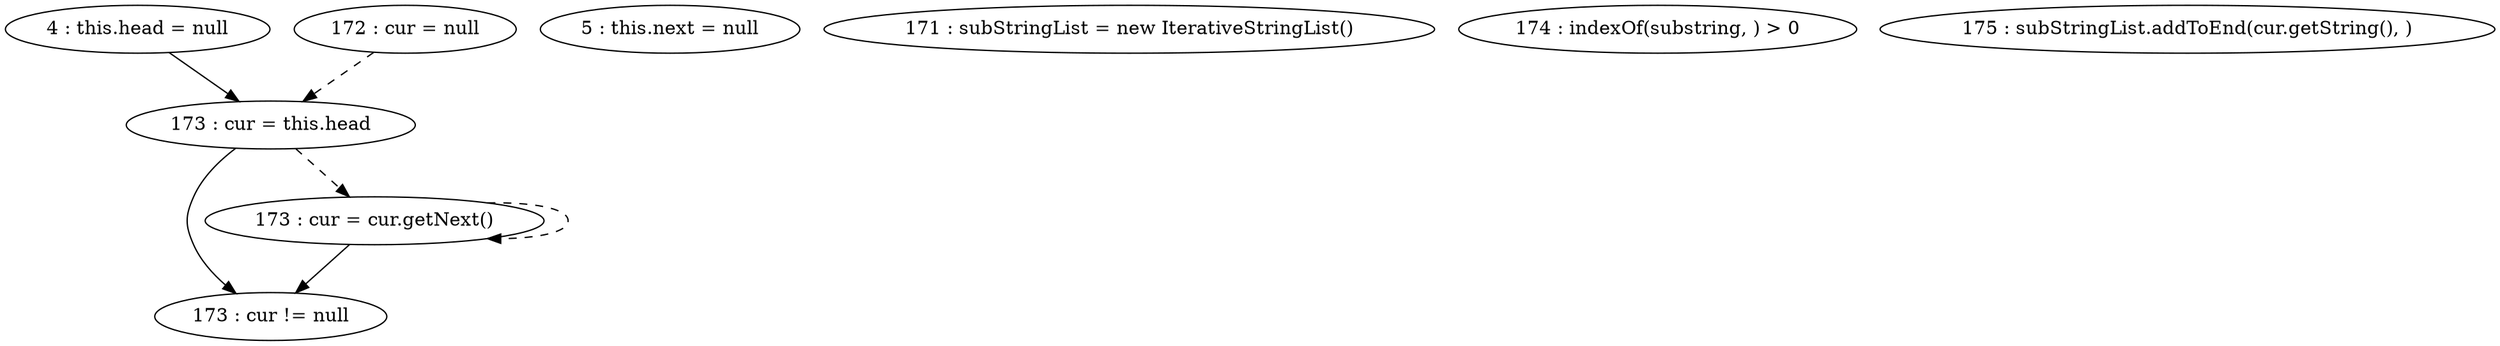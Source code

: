 digraph G {
"4 : this.head = null"
"4 : this.head = null" -> "173 : cur = this.head"
"5 : this.next = null"
"171 : subStringList = new IterativeStringList()"
"172 : cur = null"
"172 : cur = null" -> "173 : cur = this.head" [style=dashed]
"173 : cur = this.head"
"173 : cur = this.head" -> "173 : cur != null"
"173 : cur = this.head" -> "173 : cur = cur.getNext()" [style=dashed]
"173 : cur != null"
"174 : indexOf(substring, ) > 0"
"175 : subStringList.addToEnd(cur.getString(), )"
"173 : cur = cur.getNext()"
"173 : cur = cur.getNext()" -> "173 : cur != null"
"173 : cur = cur.getNext()" -> "173 : cur = cur.getNext()" [style=dashed]
}